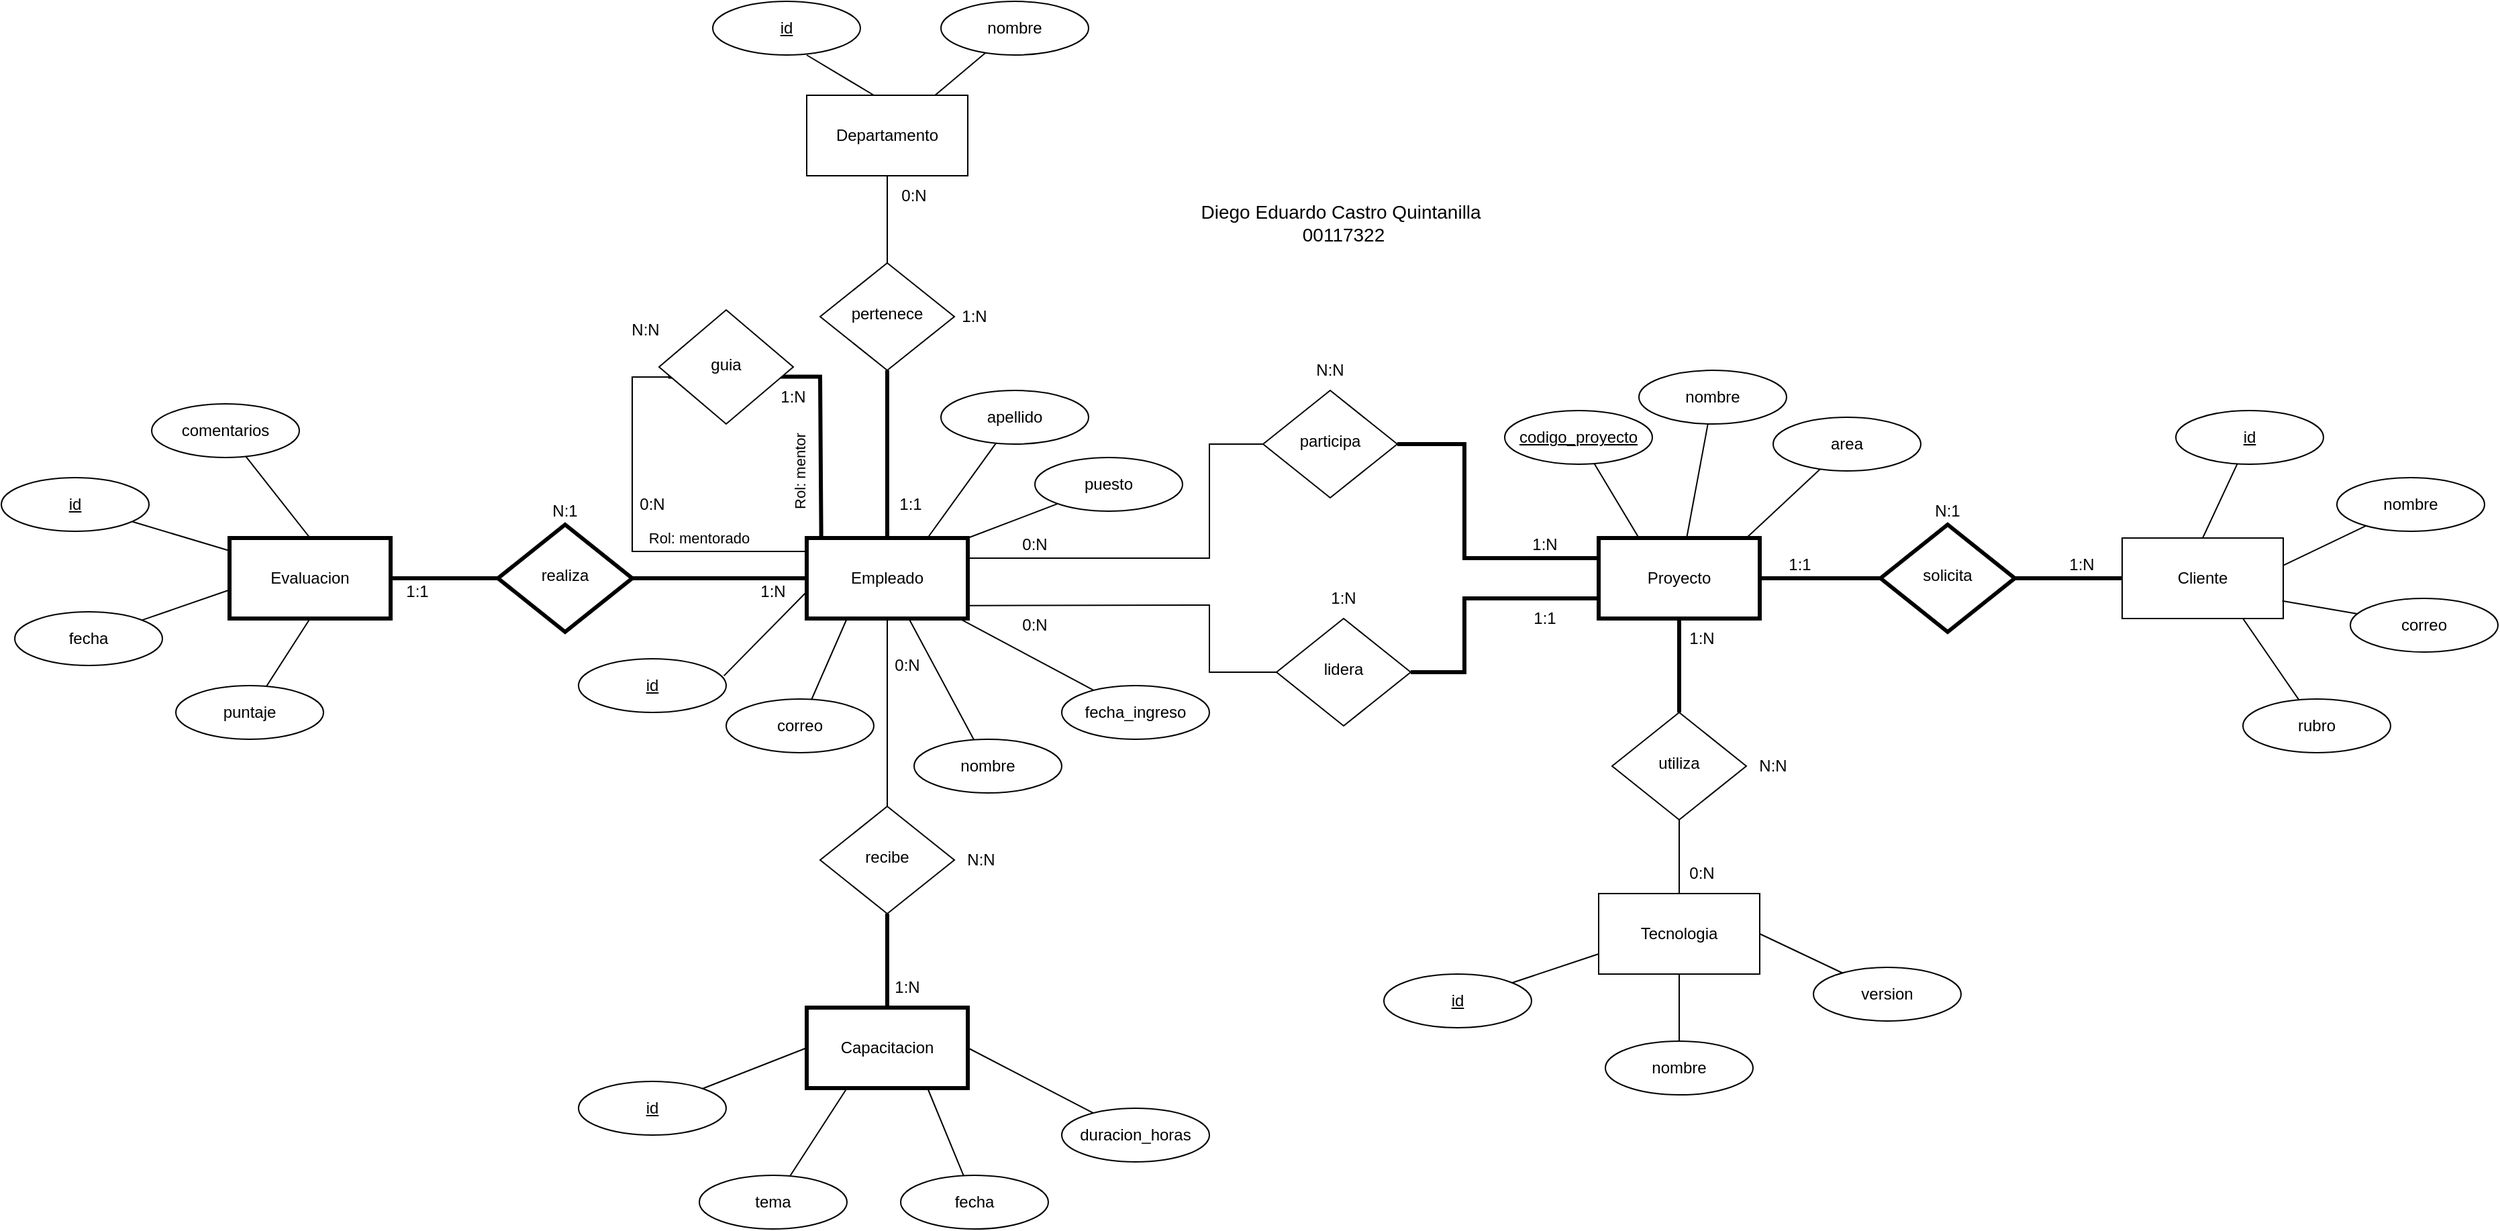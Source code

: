 <mxfile version="24.7.17">
  <diagram id="C5RBs43oDa-KdzZeNtuy" name="Page-1">
    <mxGraphModel dx="2074" dy="727" grid="1" gridSize="10" guides="1" tooltips="1" connect="1" arrows="1" fold="1" page="1" pageScale="1" pageWidth="827" pageHeight="1169" math="0" shadow="0">
      <root>
        <mxCell id="WIyWlLk6GJQsqaUBKTNV-0" />
        <mxCell id="WIyWlLk6GJQsqaUBKTNV-1" parent="WIyWlLk6GJQsqaUBKTNV-0" />
        <mxCell id="616xpa7f227RNor3UVf1-3" value="" style="endArrow=none;html=1;rounded=0;exitX=1;exitY=0.25;exitDx=0;exitDy=0;entryX=0;entryY=0.5;entryDx=0;entryDy=0;" parent="WIyWlLk6GJQsqaUBKTNV-1" source="616xpa7f227RNor3UVf1-5" target="616xpa7f227RNor3UVf1-21" edge="1">
          <mxGeometry width="50" height="50" relative="1" as="geometry">
            <mxPoint x="270" y="740" as="sourcePoint" />
            <mxPoint x="310" y="710" as="targetPoint" />
            <Array as="points">
              <mxPoint x="430" y="695" />
              <mxPoint x="430" y="610" />
            </Array>
          </mxGeometry>
        </mxCell>
        <mxCell id="616xpa7f227RNor3UVf1-5" value="Empleado" style="rounded=0;whiteSpace=wrap;html=1;strokeWidth=3;" parent="WIyWlLk6GJQsqaUBKTNV-1" vertex="1">
          <mxGeometry x="130" y="680" width="120" height="60" as="geometry" />
        </mxCell>
        <mxCell id="616xpa7f227RNor3UVf1-138" style="rounded=0;orthogonalLoop=1;jettySize=auto;html=1;endArrow=none;startFill=0;" parent="WIyWlLk6GJQsqaUBKTNV-1" source="616xpa7f227RNor3UVf1-8" target="616xpa7f227RNor3UVf1-73" edge="1">
          <mxGeometry relative="1" as="geometry" />
        </mxCell>
        <mxCell id="616xpa7f227RNor3UVf1-8" value="Departamento" style="rounded=0;whiteSpace=wrap;html=1;" parent="WIyWlLk6GJQsqaUBKTNV-1" vertex="1">
          <mxGeometry x="130" y="350" width="120" height="60" as="geometry" />
        </mxCell>
        <mxCell id="616xpa7f227RNor3UVf1-9" value="Proyecto" style="rounded=0;whiteSpace=wrap;html=1;strokeWidth=3;" parent="WIyWlLk6GJQsqaUBKTNV-1" vertex="1">
          <mxGeometry x="720" y="680" width="120" height="60" as="geometry" />
        </mxCell>
        <mxCell id="616xpa7f227RNor3UVf1-10" value="Cliente" style="rounded=0;whiteSpace=wrap;html=1;" parent="WIyWlLk6GJQsqaUBKTNV-1" vertex="1">
          <mxGeometry x="1110" y="680" width="120" height="60" as="geometry" />
        </mxCell>
        <mxCell id="616xpa7f227RNor3UVf1-11" value="Tecnologia" style="rounded=0;whiteSpace=wrap;html=1;" parent="WIyWlLk6GJQsqaUBKTNV-1" vertex="1">
          <mxGeometry x="720" y="945" width="120" height="60" as="geometry" />
        </mxCell>
        <mxCell id="616xpa7f227RNor3UVf1-12" value="Capacitacion" style="rounded=0;whiteSpace=wrap;html=1;strokeWidth=3;" parent="WIyWlLk6GJQsqaUBKTNV-1" vertex="1">
          <mxGeometry x="130" y="1030" width="120" height="60" as="geometry" />
        </mxCell>
        <mxCell id="616xpa7f227RNor3UVf1-13" value="Evaluacion" style="rounded=0;whiteSpace=wrap;html=1;strokeWidth=3;" parent="WIyWlLk6GJQsqaUBKTNV-1" vertex="1">
          <mxGeometry x="-300" y="680" width="120" height="60" as="geometry" />
        </mxCell>
        <mxCell id="616xpa7f227RNor3UVf1-15" value="pertenece" style="rhombus;whiteSpace=wrap;html=1;shadow=0;fontFamily=Helvetica;fontSize=12;align=center;strokeWidth=1;spacing=6;spacingTop=-4;" parent="WIyWlLk6GJQsqaUBKTNV-1" vertex="1">
          <mxGeometry x="140" y="475" width="100" height="80" as="geometry" />
        </mxCell>
        <mxCell id="616xpa7f227RNor3UVf1-16" value="" style="endArrow=none;html=1;rounded=0;entryX=0.5;entryY=1;entryDx=0;entryDy=0;exitX=0.5;exitY=0;exitDx=0;exitDy=0;" parent="WIyWlLk6GJQsqaUBKTNV-1" source="616xpa7f227RNor3UVf1-15" target="616xpa7f227RNor3UVf1-8" edge="1">
          <mxGeometry width="50" height="50" relative="1" as="geometry">
            <mxPoint x="220" y="440" as="sourcePoint" />
            <mxPoint x="270" y="390" as="targetPoint" />
          </mxGeometry>
        </mxCell>
        <mxCell id="616xpa7f227RNor3UVf1-17" value="" style="endArrow=none;html=1;rounded=0;entryX=0.5;entryY=1;entryDx=0;entryDy=0;exitX=0.5;exitY=0;exitDx=0;exitDy=0;strokeWidth=3;" parent="WIyWlLk6GJQsqaUBKTNV-1" source="616xpa7f227RNor3UVf1-5" target="616xpa7f227RNor3UVf1-15" edge="1">
          <mxGeometry width="50" height="50" relative="1" as="geometry">
            <mxPoint x="210.71" y="615" as="sourcePoint" />
            <mxPoint x="210" y="555" as="targetPoint" />
          </mxGeometry>
        </mxCell>
        <mxCell id="616xpa7f227RNor3UVf1-18" value="" style="endArrow=none;html=1;rounded=0;exitX=1;exitY=0.5;exitDx=0;exitDy=0;entryX=0;entryY=0.5;entryDx=0;entryDy=0;strokeWidth=3;" parent="WIyWlLk6GJQsqaUBKTNV-1" source="616xpa7f227RNor3UVf1-9" target="616xpa7f227RNor3UVf1-23" edge="1">
          <mxGeometry width="50" height="50" relative="1" as="geometry">
            <mxPoint x="730" y="660" as="sourcePoint" />
            <mxPoint x="780" y="610" as="targetPoint" />
          </mxGeometry>
        </mxCell>
        <mxCell id="616xpa7f227RNor3UVf1-20" value="" style="endArrow=none;html=1;rounded=0;entryX=0;entryY=0.5;entryDx=0;entryDy=0;exitX=1;exitY=0.5;exitDx=0;exitDy=0;strokeWidth=3;" parent="WIyWlLk6GJQsqaUBKTNV-1" source="616xpa7f227RNor3UVf1-33" target="616xpa7f227RNor3UVf1-5" edge="1">
          <mxGeometry width="50" height="50" relative="1" as="geometry">
            <mxPoint x="-10" y="670" as="sourcePoint" />
            <mxPoint x="20" y="630" as="targetPoint" />
          </mxGeometry>
        </mxCell>
        <mxCell id="616xpa7f227RNor3UVf1-21" value="participa" style="rhombus;whiteSpace=wrap;html=1;shadow=0;fontFamily=Helvetica;fontSize=12;align=center;strokeWidth=1;spacing=6;spacingTop=-4;" parent="WIyWlLk6GJQsqaUBKTNV-1" vertex="1">
          <mxGeometry x="470" y="570" width="100" height="80" as="geometry" />
        </mxCell>
        <mxCell id="616xpa7f227RNor3UVf1-22" value="" style="endArrow=none;html=1;rounded=0;exitX=1;exitY=0.5;exitDx=0;exitDy=0;entryX=0;entryY=0.25;entryDx=0;entryDy=0;strokeWidth=3;" parent="WIyWlLk6GJQsqaUBKTNV-1" source="616xpa7f227RNor3UVf1-21" target="616xpa7f227RNor3UVf1-9" edge="1">
          <mxGeometry width="50" height="50" relative="1" as="geometry">
            <mxPoint x="470" y="620" as="sourcePoint" />
            <mxPoint x="520" y="570" as="targetPoint" />
            <Array as="points">
              <mxPoint x="620" y="610" />
              <mxPoint x="620" y="695" />
            </Array>
          </mxGeometry>
        </mxCell>
        <mxCell id="616xpa7f227RNor3UVf1-23" value="solicita" style="rhombus;whiteSpace=wrap;html=1;shadow=0;fontFamily=Helvetica;fontSize=12;align=center;strokeWidth=3;spacing=6;spacingTop=-4;" parent="WIyWlLk6GJQsqaUBKTNV-1" vertex="1">
          <mxGeometry x="930" y="670" width="100" height="80" as="geometry" />
        </mxCell>
        <mxCell id="616xpa7f227RNor3UVf1-26" value="" style="endArrow=none;html=1;rounded=0;exitX=1;exitY=0.5;exitDx=0;exitDy=0;entryX=0;entryY=0.5;entryDx=0;entryDy=0;strokeWidth=3;" parent="WIyWlLk6GJQsqaUBKTNV-1" source="616xpa7f227RNor3UVf1-23" target="616xpa7f227RNor3UVf1-10" edge="1">
          <mxGeometry width="50" height="50" relative="1" as="geometry">
            <mxPoint x="710" y="530" as="sourcePoint" />
            <mxPoint x="760" y="480" as="targetPoint" />
          </mxGeometry>
        </mxCell>
        <mxCell id="616xpa7f227RNor3UVf1-27" value="" style="endArrow=none;html=1;rounded=0;entryX=0.5;entryY=1;entryDx=0;entryDy=0;exitX=0.5;exitY=0;exitDx=0;exitDy=0;strokeWidth=3;" parent="WIyWlLk6GJQsqaUBKTNV-1" source="616xpa7f227RNor3UVf1-28" target="616xpa7f227RNor3UVf1-9" edge="1">
          <mxGeometry width="50" height="50" relative="1" as="geometry">
            <mxPoint x="480" y="840" as="sourcePoint" />
            <mxPoint x="530" y="790" as="targetPoint" />
          </mxGeometry>
        </mxCell>
        <mxCell id="616xpa7f227RNor3UVf1-28" value="utiliza" style="rhombus;whiteSpace=wrap;html=1;shadow=0;fontFamily=Helvetica;fontSize=12;align=center;strokeWidth=1;spacing=6;spacingTop=-4;" parent="WIyWlLk6GJQsqaUBKTNV-1" vertex="1">
          <mxGeometry x="730" y="810" width="100" height="80" as="geometry" />
        </mxCell>
        <mxCell id="616xpa7f227RNor3UVf1-29" value="" style="endArrow=none;html=1;rounded=0;entryX=0.5;entryY=1;entryDx=0;entryDy=0;exitX=0.5;exitY=0;exitDx=0;exitDy=0;" parent="WIyWlLk6GJQsqaUBKTNV-1" source="616xpa7f227RNor3UVf1-11" target="616xpa7f227RNor3UVf1-28" edge="1">
          <mxGeometry width="50" height="50" relative="1" as="geometry">
            <mxPoint x="450" y="735" as="sourcePoint" />
            <mxPoint x="500" y="685" as="targetPoint" />
          </mxGeometry>
        </mxCell>
        <mxCell id="616xpa7f227RNor3UVf1-30" value="recibe" style="rhombus;whiteSpace=wrap;html=1;shadow=0;fontFamily=Helvetica;fontSize=12;align=center;strokeWidth=1;spacing=6;spacingTop=-4;" parent="WIyWlLk6GJQsqaUBKTNV-1" vertex="1">
          <mxGeometry x="140" y="880" width="100" height="80" as="geometry" />
        </mxCell>
        <mxCell id="616xpa7f227RNor3UVf1-31" value="" style="endArrow=none;html=1;rounded=0;entryX=0.5;entryY=1;entryDx=0;entryDy=0;exitX=0.5;exitY=0;exitDx=0;exitDy=0;" parent="WIyWlLk6GJQsqaUBKTNV-1" source="616xpa7f227RNor3UVf1-30" target="616xpa7f227RNor3UVf1-5" edge="1">
          <mxGeometry width="50" height="50" relative="1" as="geometry">
            <mxPoint x="80" y="835" as="sourcePoint" />
            <mxPoint x="130" y="785" as="targetPoint" />
          </mxGeometry>
        </mxCell>
        <mxCell id="616xpa7f227RNor3UVf1-32" value="" style="endArrow=none;html=1;rounded=0;entryX=0.5;entryY=1;entryDx=0;entryDy=0;exitX=0.5;exitY=0;exitDx=0;exitDy=0;strokeWidth=3;" parent="WIyWlLk6GJQsqaUBKTNV-1" source="616xpa7f227RNor3UVf1-12" target="616xpa7f227RNor3UVf1-30" edge="1">
          <mxGeometry width="50" height="50" relative="1" as="geometry">
            <mxPoint x="45" y="1015" as="sourcePoint" />
            <mxPoint x="190" y="1070" as="targetPoint" />
          </mxGeometry>
        </mxCell>
        <mxCell id="616xpa7f227RNor3UVf1-33" value="realiza" style="rhombus;whiteSpace=wrap;html=1;shadow=0;fontFamily=Helvetica;fontSize=12;align=center;strokeWidth=3;spacing=6;spacingTop=-4;" parent="WIyWlLk6GJQsqaUBKTNV-1" vertex="1">
          <mxGeometry x="-100" y="670" width="100" height="80" as="geometry" />
        </mxCell>
        <mxCell id="616xpa7f227RNor3UVf1-34" value="" style="endArrow=none;html=1;rounded=0;exitX=1;exitY=0.5;exitDx=0;exitDy=0;strokeWidth=3;entryX=0;entryY=0.5;entryDx=0;entryDy=0;" parent="WIyWlLk6GJQsqaUBKTNV-1" source="616xpa7f227RNor3UVf1-13" target="616xpa7f227RNor3UVf1-33" edge="1">
          <mxGeometry width="50" height="50" relative="1" as="geometry">
            <mxPoint x="-130" y="680" as="sourcePoint" />
            <mxPoint x="-100" y="710" as="targetPoint" />
          </mxGeometry>
        </mxCell>
        <mxCell id="616xpa7f227RNor3UVf1-41" style="edgeStyle=orthogonalEdgeStyle;rounded=0;orthogonalLoop=1;jettySize=auto;html=1;exitX=0.107;exitY=0.57;exitDx=0;exitDy=0;entryX=-0.003;entryY=0.581;entryDx=0;entryDy=0;endArrow=none;startFill=0;entryPerimeter=0;exitPerimeter=0;" parent="WIyWlLk6GJQsqaUBKTNV-1" source="616xpa7f227RNor3UVf1-143" target="616xpa7f227RNor3UVf1-5" edge="1">
          <mxGeometry relative="1" as="geometry">
            <Array as="points">
              <mxPoint x="31" y="560" />
              <mxPoint y="560" />
              <mxPoint y="690" />
              <mxPoint x="130" y="690" />
            </Array>
          </mxGeometry>
        </mxCell>
        <mxCell id="616xpa7f227RNor3UVf1-42" value="lidera" style="rhombus;whiteSpace=wrap;html=1;shadow=0;fontFamily=Helvetica;fontSize=12;align=center;strokeWidth=1;spacing=6;spacingTop=-4;" parent="WIyWlLk6GJQsqaUBKTNV-1" vertex="1">
          <mxGeometry x="480" y="740" width="100" height="80" as="geometry" />
        </mxCell>
        <mxCell id="616xpa7f227RNor3UVf1-43" value="" style="endArrow=none;html=1;rounded=0;exitX=1.003;exitY=0.84;exitDx=0;exitDy=0;entryX=0;entryY=0.5;entryDx=0;entryDy=0;exitPerimeter=0;" parent="WIyWlLk6GJQsqaUBKTNV-1" source="616xpa7f227RNor3UVf1-5" target="616xpa7f227RNor3UVf1-42" edge="1">
          <mxGeometry width="50" height="50" relative="1" as="geometry">
            <mxPoint x="260" y="720" as="sourcePoint" />
            <mxPoint x="350" y="620" as="targetPoint" />
            <Array as="points">
              <mxPoint x="430" y="730" />
              <mxPoint x="430" y="780" />
            </Array>
          </mxGeometry>
        </mxCell>
        <mxCell id="616xpa7f227RNor3UVf1-44" value="" style="endArrow=none;html=1;rounded=0;exitX=1;exitY=0.5;exitDx=0;exitDy=0;entryX=0;entryY=0.75;entryDx=0;entryDy=0;strokeWidth=3;" parent="WIyWlLk6GJQsqaUBKTNV-1" source="616xpa7f227RNor3UVf1-42" target="616xpa7f227RNor3UVf1-9" edge="1">
          <mxGeometry width="50" height="50" relative="1" as="geometry">
            <mxPoint x="414" y="650" as="sourcePoint" />
            <mxPoint x="484" y="750" as="targetPoint" />
            <Array as="points">
              <mxPoint x="620" y="780" />
              <mxPoint x="620" y="725" />
            </Array>
          </mxGeometry>
        </mxCell>
        <mxCell id="616xpa7f227RNor3UVf1-45" value="0:N" style="text;html=1;align=center;verticalAlign=middle;whiteSpace=wrap;rounded=0;" parent="WIyWlLk6GJQsqaUBKTNV-1" vertex="1">
          <mxGeometry x="180" y="410" width="60" height="30" as="geometry" />
        </mxCell>
        <mxCell id="616xpa7f227RNor3UVf1-46" value="1:1" style="text;html=1;align=center;verticalAlign=middle;whiteSpace=wrap;rounded=0;" parent="WIyWlLk6GJQsqaUBKTNV-1" vertex="1">
          <mxGeometry x="180" y="640" width="55" height="30" as="geometry" />
        </mxCell>
        <mxCell id="616xpa7f227RNor3UVf1-47" value="1:N" style="text;html=1;align=center;verticalAlign=middle;whiteSpace=wrap;rounded=0;" parent="WIyWlLk6GJQsqaUBKTNV-1" vertex="1">
          <mxGeometry x="225" y="500" width="60" height="30" as="geometry" />
        </mxCell>
        <mxCell id="616xpa7f227RNor3UVf1-48" value="0:N" style="text;html=1;align=center;verticalAlign=middle;whiteSpace=wrap;rounded=0;" parent="WIyWlLk6GJQsqaUBKTNV-1" vertex="1">
          <mxGeometry x="270" y="670" width="60" height="30" as="geometry" />
        </mxCell>
        <mxCell id="616xpa7f227RNor3UVf1-49" value="0:N" style="text;html=1;align=center;verticalAlign=middle;whiteSpace=wrap;rounded=0;" parent="WIyWlLk6GJQsqaUBKTNV-1" vertex="1">
          <mxGeometry x="270" y="730" width="60" height="30" as="geometry" />
        </mxCell>
        <mxCell id="616xpa7f227RNor3UVf1-50" value="0:N" style="text;html=1;align=center;verticalAlign=middle;whiteSpace=wrap;rounded=0;" parent="WIyWlLk6GJQsqaUBKTNV-1" vertex="1">
          <mxGeometry x="180" y="760" width="50" height="30" as="geometry" />
        </mxCell>
        <mxCell id="616xpa7f227RNor3UVf1-51" value="1:N" style="text;html=1;align=center;verticalAlign=middle;whiteSpace=wrap;rounded=0;" parent="WIyWlLk6GJQsqaUBKTNV-1" vertex="1">
          <mxGeometry x="180" y="1000" width="50" height="30" as="geometry" />
        </mxCell>
        <mxCell id="616xpa7f227RNor3UVf1-52" value="1:N" style="text;html=1;align=center;verticalAlign=middle;whiteSpace=wrap;rounded=0;" parent="WIyWlLk6GJQsqaUBKTNV-1" vertex="1">
          <mxGeometry x="75" y="705" width="60" height="30" as="geometry" />
        </mxCell>
        <mxCell id="616xpa7f227RNor3UVf1-53" value="1:1" style="text;html=1;align=center;verticalAlign=middle;whiteSpace=wrap;rounded=0;" parent="WIyWlLk6GJQsqaUBKTNV-1" vertex="1">
          <mxGeometry x="-190" y="705" width="60" height="30" as="geometry" />
        </mxCell>
        <mxCell id="616xpa7f227RNor3UVf1-54" value="1:N" style="text;html=1;align=center;verticalAlign=middle;whiteSpace=wrap;rounded=0;" parent="WIyWlLk6GJQsqaUBKTNV-1" vertex="1">
          <mxGeometry x="650" y="670" width="60" height="30" as="geometry" />
        </mxCell>
        <mxCell id="616xpa7f227RNor3UVf1-55" value="1:1" style="text;html=1;align=center;verticalAlign=middle;whiteSpace=wrap;rounded=0;" parent="WIyWlLk6GJQsqaUBKTNV-1" vertex="1">
          <mxGeometry x="650" y="725" width="60" height="30" as="geometry" />
        </mxCell>
        <mxCell id="616xpa7f227RNor3UVf1-56" value="1:N" style="text;html=1;align=center;verticalAlign=middle;whiteSpace=wrap;rounded=0;" parent="WIyWlLk6GJQsqaUBKTNV-1" vertex="1">
          <mxGeometry x="767" y="740" width="60" height="30" as="geometry" />
        </mxCell>
        <mxCell id="616xpa7f227RNor3UVf1-57" value="0:N" style="text;html=1;align=center;verticalAlign=middle;whiteSpace=wrap;rounded=0;" parent="WIyWlLk6GJQsqaUBKTNV-1" vertex="1">
          <mxGeometry x="767" y="915" width="60" height="30" as="geometry" />
        </mxCell>
        <mxCell id="616xpa7f227RNor3UVf1-58" value="1:1" style="text;html=1;align=center;verticalAlign=middle;whiteSpace=wrap;rounded=0;" parent="WIyWlLk6GJQsqaUBKTNV-1" vertex="1">
          <mxGeometry x="840" y="685" width="60" height="30" as="geometry" />
        </mxCell>
        <mxCell id="616xpa7f227RNor3UVf1-59" value="1:N" style="text;html=1;align=center;verticalAlign=middle;whiteSpace=wrap;rounded=0;" parent="WIyWlLk6GJQsqaUBKTNV-1" vertex="1">
          <mxGeometry x="1050" y="685" width="60" height="30" as="geometry" />
        </mxCell>
        <mxCell id="616xpa7f227RNor3UVf1-60" value="N:1" style="text;html=1;align=center;verticalAlign=middle;whiteSpace=wrap;rounded=0;" parent="WIyWlLk6GJQsqaUBKTNV-1" vertex="1">
          <mxGeometry x="950" y="645" width="60" height="30" as="geometry" />
        </mxCell>
        <mxCell id="616xpa7f227RNor3UVf1-61" value="N:N" style="text;html=1;align=center;verticalAlign=middle;whiteSpace=wrap;rounded=0;" parent="WIyWlLk6GJQsqaUBKTNV-1" vertex="1">
          <mxGeometry x="820" y="835" width="60" height="30" as="geometry" />
        </mxCell>
        <mxCell id="616xpa7f227RNor3UVf1-62" value="1:N" style="text;html=1;align=center;verticalAlign=middle;whiteSpace=wrap;rounded=0;" parent="WIyWlLk6GJQsqaUBKTNV-1" vertex="1">
          <mxGeometry x="500" y="710" width="60" height="30" as="geometry" />
        </mxCell>
        <mxCell id="616xpa7f227RNor3UVf1-63" value="N:N" style="text;html=1;align=center;verticalAlign=middle;whiteSpace=wrap;rounded=0;" parent="WIyWlLk6GJQsqaUBKTNV-1" vertex="1">
          <mxGeometry x="490" y="540" width="60" height="30" as="geometry" />
        </mxCell>
        <mxCell id="616xpa7f227RNor3UVf1-64" value="N:N" style="text;html=1;align=center;verticalAlign=middle;whiteSpace=wrap;rounded=0;" parent="WIyWlLk6GJQsqaUBKTNV-1" vertex="1">
          <mxGeometry x="230" y="905" width="60" height="30" as="geometry" />
        </mxCell>
        <mxCell id="616xpa7f227RNor3UVf1-65" value="N:1" style="text;html=1;align=center;verticalAlign=middle;whiteSpace=wrap;rounded=0;" parent="WIyWlLk6GJQsqaUBKTNV-1" vertex="1">
          <mxGeometry x="-80" y="645" width="60" height="30" as="geometry" />
        </mxCell>
        <mxCell id="616xpa7f227RNor3UVf1-118" style="rounded=0;orthogonalLoop=1;jettySize=auto;html=1;entryX=-0.008;entryY=0.65;entryDx=0;entryDy=0;endArrow=none;startFill=0;entryPerimeter=0;" parent="WIyWlLk6GJQsqaUBKTNV-1" source="616xpa7f227RNor3UVf1-67" target="616xpa7f227RNor3UVf1-13" edge="1">
          <mxGeometry relative="1" as="geometry" />
        </mxCell>
        <mxCell id="616xpa7f227RNor3UVf1-67" value="fecha" style="ellipse;whiteSpace=wrap;html=1;" parent="WIyWlLk6GJQsqaUBKTNV-1" vertex="1">
          <mxGeometry x="-460" y="735" width="110" height="40" as="geometry" />
        </mxCell>
        <mxCell id="616xpa7f227RNor3UVf1-117" style="rounded=0;orthogonalLoop=1;jettySize=auto;html=1;entryX=0.5;entryY=1;entryDx=0;entryDy=0;endArrow=none;startFill=0;" parent="WIyWlLk6GJQsqaUBKTNV-1" source="616xpa7f227RNor3UVf1-68" target="616xpa7f227RNor3UVf1-13" edge="1">
          <mxGeometry relative="1" as="geometry" />
        </mxCell>
        <mxCell id="616xpa7f227RNor3UVf1-68" value="puntaje" style="ellipse;whiteSpace=wrap;html=1;" parent="WIyWlLk6GJQsqaUBKTNV-1" vertex="1">
          <mxGeometry x="-340" y="790" width="110" height="40" as="geometry" />
        </mxCell>
        <mxCell id="616xpa7f227RNor3UVf1-120" style="rounded=0;orthogonalLoop=1;jettySize=auto;html=1;entryX=0.004;entryY=0.161;entryDx=0;entryDy=0;endArrow=none;startFill=0;entryPerimeter=0;" parent="WIyWlLk6GJQsqaUBKTNV-1" source="616xpa7f227RNor3UVf1-69" target="616xpa7f227RNor3UVf1-13" edge="1">
          <mxGeometry relative="1" as="geometry" />
        </mxCell>
        <mxCell id="616xpa7f227RNor3UVf1-69" value="&lt;u&gt;id&lt;/u&gt;" style="ellipse;whiteSpace=wrap;html=1;" parent="WIyWlLk6GJQsqaUBKTNV-1" vertex="1">
          <mxGeometry x="-470" y="635" width="110" height="40" as="geometry" />
        </mxCell>
        <mxCell id="616xpa7f227RNor3UVf1-121" style="rounded=0;orthogonalLoop=1;jettySize=auto;html=1;entryX=0.5;entryY=0;entryDx=0;entryDy=0;endArrow=none;startFill=0;" parent="WIyWlLk6GJQsqaUBKTNV-1" source="616xpa7f227RNor3UVf1-70" target="616xpa7f227RNor3UVf1-13" edge="1">
          <mxGeometry relative="1" as="geometry" />
        </mxCell>
        <mxCell id="616xpa7f227RNor3UVf1-70" value="comentarios" style="ellipse;whiteSpace=wrap;html=1;" parent="WIyWlLk6GJQsqaUBKTNV-1" vertex="1">
          <mxGeometry x="-358" y="580" width="110" height="40" as="geometry" />
        </mxCell>
        <mxCell id="616xpa7f227RNor3UVf1-73" value="nombre" style="ellipse;whiteSpace=wrap;html=1;" parent="WIyWlLk6GJQsqaUBKTNV-1" vertex="1">
          <mxGeometry x="230" y="280" width="110" height="40" as="geometry" />
        </mxCell>
        <mxCell id="616xpa7f227RNor3UVf1-133" style="rounded=0;orthogonalLoop=1;jettySize=auto;html=1;entryX=1.002;entryY=0.339;entryDx=0;entryDy=0;endArrow=none;startFill=0;entryPerimeter=0;" parent="WIyWlLk6GJQsqaUBKTNV-1" source="616xpa7f227RNor3UVf1-74" target="616xpa7f227RNor3UVf1-10" edge="1">
          <mxGeometry relative="1" as="geometry" />
        </mxCell>
        <mxCell id="616xpa7f227RNor3UVf1-74" value="nombre" style="ellipse;whiteSpace=wrap;html=1;" parent="WIyWlLk6GJQsqaUBKTNV-1" vertex="1">
          <mxGeometry x="1270" y="635" width="110" height="40" as="geometry" />
        </mxCell>
        <mxCell id="616xpa7f227RNor3UVf1-75" value="&lt;u&gt;id&lt;/u&gt;" style="ellipse;whiteSpace=wrap;html=1;" parent="WIyWlLk6GJQsqaUBKTNV-1" vertex="1">
          <mxGeometry x="60" y="280" width="110" height="40" as="geometry" />
        </mxCell>
        <mxCell id="616xpa7f227RNor3UVf1-134" style="rounded=0;orthogonalLoop=1;jettySize=auto;html=1;entryX=0.994;entryY=0.781;entryDx=0;entryDy=0;endArrow=none;startFill=0;entryPerimeter=0;" parent="WIyWlLk6GJQsqaUBKTNV-1" source="616xpa7f227RNor3UVf1-76" target="616xpa7f227RNor3UVf1-10" edge="1">
          <mxGeometry relative="1" as="geometry" />
        </mxCell>
        <mxCell id="616xpa7f227RNor3UVf1-76" value="correo" style="ellipse;whiteSpace=wrap;html=1;" parent="WIyWlLk6GJQsqaUBKTNV-1" vertex="1">
          <mxGeometry x="1280" y="725" width="110" height="40" as="geometry" />
        </mxCell>
        <mxCell id="616xpa7f227RNor3UVf1-132" style="rounded=0;orthogonalLoop=1;jettySize=auto;html=1;entryX=0.5;entryY=0;entryDx=0;entryDy=0;endArrow=none;startFill=0;" parent="WIyWlLk6GJQsqaUBKTNV-1" source="616xpa7f227RNor3UVf1-77" target="616xpa7f227RNor3UVf1-10" edge="1">
          <mxGeometry relative="1" as="geometry" />
        </mxCell>
        <mxCell id="616xpa7f227RNor3UVf1-77" value="&lt;u&gt;id&lt;/u&gt;" style="ellipse;whiteSpace=wrap;html=1;" parent="WIyWlLk6GJQsqaUBKTNV-1" vertex="1">
          <mxGeometry x="1150" y="585" width="110" height="40" as="geometry" />
        </mxCell>
        <mxCell id="616xpa7f227RNor3UVf1-135" style="rounded=0;orthogonalLoop=1;jettySize=auto;html=1;entryX=0.75;entryY=1;entryDx=0;entryDy=0;endArrow=none;startFill=0;" parent="WIyWlLk6GJQsqaUBKTNV-1" source="616xpa7f227RNor3UVf1-78" target="616xpa7f227RNor3UVf1-10" edge="1">
          <mxGeometry relative="1" as="geometry" />
        </mxCell>
        <mxCell id="616xpa7f227RNor3UVf1-78" value="rubro" style="ellipse;whiteSpace=wrap;html=1;" parent="WIyWlLk6GJQsqaUBKTNV-1" vertex="1">
          <mxGeometry x="1200" y="800" width="110" height="40" as="geometry" />
        </mxCell>
        <mxCell id="616xpa7f227RNor3UVf1-124" style="rounded=0;orthogonalLoop=1;jettySize=auto;html=1;entryX=0;entryY=0.75;entryDx=0;entryDy=0;endArrow=none;startFill=0;" parent="WIyWlLk6GJQsqaUBKTNV-1" source="616xpa7f227RNor3UVf1-79" target="616xpa7f227RNor3UVf1-11" edge="1">
          <mxGeometry relative="1" as="geometry" />
        </mxCell>
        <mxCell id="616xpa7f227RNor3UVf1-79" value="&lt;u&gt;id&lt;/u&gt;" style="ellipse;whiteSpace=wrap;html=1;" parent="WIyWlLk6GJQsqaUBKTNV-1" vertex="1">
          <mxGeometry x="560" y="1005" width="110" height="40" as="geometry" />
        </mxCell>
        <mxCell id="616xpa7f227RNor3UVf1-125" style="rounded=0;orthogonalLoop=1;jettySize=auto;html=1;entryX=0.5;entryY=1;entryDx=0;entryDy=0;endArrow=none;startFill=0;" parent="WIyWlLk6GJQsqaUBKTNV-1" source="616xpa7f227RNor3UVf1-80" target="616xpa7f227RNor3UVf1-11" edge="1">
          <mxGeometry relative="1" as="geometry" />
        </mxCell>
        <mxCell id="616xpa7f227RNor3UVf1-80" value="nombre" style="ellipse;whiteSpace=wrap;html=1;" parent="WIyWlLk6GJQsqaUBKTNV-1" vertex="1">
          <mxGeometry x="725" y="1055" width="110" height="40" as="geometry" />
        </mxCell>
        <mxCell id="616xpa7f227RNor3UVf1-126" style="rounded=0;orthogonalLoop=1;jettySize=auto;html=1;entryX=1;entryY=0.5;entryDx=0;entryDy=0;endArrow=none;startFill=0;" parent="WIyWlLk6GJQsqaUBKTNV-1" source="616xpa7f227RNor3UVf1-81" target="616xpa7f227RNor3UVf1-11" edge="1">
          <mxGeometry relative="1" as="geometry" />
        </mxCell>
        <mxCell id="616xpa7f227RNor3UVf1-81" value="version" style="ellipse;whiteSpace=wrap;html=1;" parent="WIyWlLk6GJQsqaUBKTNV-1" vertex="1">
          <mxGeometry x="880" y="1000" width="110" height="40" as="geometry" />
        </mxCell>
        <mxCell id="616xpa7f227RNor3UVf1-113" style="rounded=0;orthogonalLoop=1;jettySize=auto;html=1;entryX=0;entryY=0.5;entryDx=0;entryDy=0;endArrow=none;startFill=0;" parent="WIyWlLk6GJQsqaUBKTNV-1" source="616xpa7f227RNor3UVf1-82" target="616xpa7f227RNor3UVf1-12" edge="1">
          <mxGeometry relative="1" as="geometry" />
        </mxCell>
        <mxCell id="616xpa7f227RNor3UVf1-82" value="&lt;u&gt;id&lt;/u&gt;" style="ellipse;whiteSpace=wrap;html=1;" parent="WIyWlLk6GJQsqaUBKTNV-1" vertex="1">
          <mxGeometry x="-40" y="1085" width="110" height="40" as="geometry" />
        </mxCell>
        <mxCell id="616xpa7f227RNor3UVf1-114" style="rounded=0;orthogonalLoop=1;jettySize=auto;html=1;entryX=0.25;entryY=1;entryDx=0;entryDy=0;endArrow=none;startFill=0;" parent="WIyWlLk6GJQsqaUBKTNV-1" source="616xpa7f227RNor3UVf1-83" target="616xpa7f227RNor3UVf1-12" edge="1">
          <mxGeometry relative="1" as="geometry" />
        </mxCell>
        <mxCell id="616xpa7f227RNor3UVf1-83" value="tema" style="ellipse;whiteSpace=wrap;html=1;" parent="WIyWlLk6GJQsqaUBKTNV-1" vertex="1">
          <mxGeometry x="50" y="1155" width="110" height="40" as="geometry" />
        </mxCell>
        <mxCell id="616xpa7f227RNor3UVf1-115" style="rounded=0;orthogonalLoop=1;jettySize=auto;html=1;entryX=0.75;entryY=1;entryDx=0;entryDy=0;endArrow=none;startFill=0;" parent="WIyWlLk6GJQsqaUBKTNV-1" source="616xpa7f227RNor3UVf1-84" target="616xpa7f227RNor3UVf1-12" edge="1">
          <mxGeometry relative="1" as="geometry" />
        </mxCell>
        <mxCell id="616xpa7f227RNor3UVf1-84" value="fecha" style="ellipse;whiteSpace=wrap;html=1;" parent="WIyWlLk6GJQsqaUBKTNV-1" vertex="1">
          <mxGeometry x="200" y="1155" width="110" height="40" as="geometry" />
        </mxCell>
        <mxCell id="616xpa7f227RNor3UVf1-116" style="rounded=0;orthogonalLoop=1;jettySize=auto;html=1;entryX=1;entryY=0.5;entryDx=0;entryDy=0;endArrow=none;startFill=0;" parent="WIyWlLk6GJQsqaUBKTNV-1" source="616xpa7f227RNor3UVf1-85" target="616xpa7f227RNor3UVf1-12" edge="1">
          <mxGeometry relative="1" as="geometry" />
        </mxCell>
        <mxCell id="616xpa7f227RNor3UVf1-85" value="duracion_horas" style="ellipse;whiteSpace=wrap;html=1;" parent="WIyWlLk6GJQsqaUBKTNV-1" vertex="1">
          <mxGeometry x="320" y="1105" width="110" height="40" as="geometry" />
        </mxCell>
        <mxCell id="616xpa7f227RNor3UVf1-128" style="rounded=0;orthogonalLoop=1;jettySize=auto;html=1;endArrow=none;startFill=0;" parent="WIyWlLk6GJQsqaUBKTNV-1" source="616xpa7f227RNor3UVf1-87" target="616xpa7f227RNor3UVf1-9" edge="1">
          <mxGeometry relative="1" as="geometry" />
        </mxCell>
        <mxCell id="616xpa7f227RNor3UVf1-87" value="nombre" style="ellipse;whiteSpace=wrap;html=1;" parent="WIyWlLk6GJQsqaUBKTNV-1" vertex="1">
          <mxGeometry x="750" y="555" width="110" height="40" as="geometry" />
        </mxCell>
        <mxCell id="616xpa7f227RNor3UVf1-129" style="rounded=0;orthogonalLoop=1;jettySize=auto;html=1;entryX=0.25;entryY=0;entryDx=0;entryDy=0;endArrow=none;startFill=0;" parent="WIyWlLk6GJQsqaUBKTNV-1" source="616xpa7f227RNor3UVf1-88" target="616xpa7f227RNor3UVf1-9" edge="1">
          <mxGeometry relative="1" as="geometry" />
        </mxCell>
        <mxCell id="616xpa7f227RNor3UVf1-88" value="&lt;u&gt;codigo_proyecto&lt;/u&gt;" style="ellipse;whiteSpace=wrap;html=1;" parent="WIyWlLk6GJQsqaUBKTNV-1" vertex="1">
          <mxGeometry x="650" y="585" width="110" height="40" as="geometry" />
        </mxCell>
        <mxCell id="616xpa7f227RNor3UVf1-131" style="rounded=0;orthogonalLoop=1;jettySize=auto;html=1;entryX=0.908;entryY=0.017;entryDx=0;entryDy=0;endArrow=none;startFill=0;entryPerimeter=0;" parent="WIyWlLk6GJQsqaUBKTNV-1" source="616xpa7f227RNor3UVf1-89" target="616xpa7f227RNor3UVf1-9" edge="1">
          <mxGeometry relative="1" as="geometry" />
        </mxCell>
        <mxCell id="616xpa7f227RNor3UVf1-89" value="area" style="ellipse;whiteSpace=wrap;html=1;" parent="WIyWlLk6GJQsqaUBKTNV-1" vertex="1">
          <mxGeometry x="850" y="590" width="110" height="40" as="geometry" />
        </mxCell>
        <mxCell id="616xpa7f227RNor3UVf1-110" style="rounded=0;orthogonalLoop=1;jettySize=auto;html=1;endArrow=none;startFill=0;exitX=0.985;exitY=0.317;exitDx=0;exitDy=0;exitPerimeter=0;" parent="WIyWlLk6GJQsqaUBKTNV-1" source="616xpa7f227RNor3UVf1-94" edge="1">
          <mxGeometry relative="1" as="geometry">
            <mxPoint x="130" y="720" as="targetPoint" />
          </mxGeometry>
        </mxCell>
        <mxCell id="616xpa7f227RNor3UVf1-94" value="&lt;u&gt;id&lt;/u&gt;" style="ellipse;whiteSpace=wrap;html=1;" parent="WIyWlLk6GJQsqaUBKTNV-1" vertex="1">
          <mxGeometry x="-40" y="770" width="110" height="40" as="geometry" />
        </mxCell>
        <mxCell id="616xpa7f227RNor3UVf1-106" style="rounded=0;orthogonalLoop=1;jettySize=auto;html=1;endArrow=none;startFill=0;" parent="WIyWlLk6GJQsqaUBKTNV-1" source="616xpa7f227RNor3UVf1-95" target="616xpa7f227RNor3UVf1-5" edge="1">
          <mxGeometry relative="1" as="geometry" />
        </mxCell>
        <mxCell id="616xpa7f227RNor3UVf1-95" value="nombre" style="ellipse;whiteSpace=wrap;html=1;" parent="WIyWlLk6GJQsqaUBKTNV-1" vertex="1">
          <mxGeometry x="210" y="830" width="110" height="40" as="geometry" />
        </mxCell>
        <mxCell id="616xpa7f227RNor3UVf1-105" style="rounded=0;orthogonalLoop=1;jettySize=auto;html=1;entryX=1;entryY=0;entryDx=0;entryDy=0;endArrow=none;startFill=0;" parent="WIyWlLk6GJQsqaUBKTNV-1" source="616xpa7f227RNor3UVf1-96" target="616xpa7f227RNor3UVf1-5" edge="1">
          <mxGeometry relative="1" as="geometry" />
        </mxCell>
        <mxCell id="616xpa7f227RNor3UVf1-96" value="puesto" style="ellipse;whiteSpace=wrap;html=1;" parent="WIyWlLk6GJQsqaUBKTNV-1" vertex="1">
          <mxGeometry x="300" y="620" width="110" height="40" as="geometry" />
        </mxCell>
        <mxCell id="616xpa7f227RNor3UVf1-97" value="fecha_ingreso" style="ellipse;whiteSpace=wrap;html=1;" parent="WIyWlLk6GJQsqaUBKTNV-1" vertex="1">
          <mxGeometry x="320" y="790" width="110" height="40" as="geometry" />
        </mxCell>
        <mxCell id="616xpa7f227RNor3UVf1-104" style="rounded=0;orthogonalLoop=1;jettySize=auto;html=1;entryX=0.75;entryY=0;entryDx=0;entryDy=0;endArrow=none;startFill=0;" parent="WIyWlLk6GJQsqaUBKTNV-1" source="616xpa7f227RNor3UVf1-98" target="616xpa7f227RNor3UVf1-5" edge="1">
          <mxGeometry relative="1" as="geometry" />
        </mxCell>
        <mxCell id="616xpa7f227RNor3UVf1-98" value="apellido" style="ellipse;whiteSpace=wrap;html=1;" parent="WIyWlLk6GJQsqaUBKTNV-1" vertex="1">
          <mxGeometry x="230" y="570" width="110" height="40" as="geometry" />
        </mxCell>
        <mxCell id="616xpa7f227RNor3UVf1-109" style="rounded=0;orthogonalLoop=1;jettySize=auto;html=1;entryX=0.25;entryY=1;entryDx=0;entryDy=0;endArrow=none;startFill=0;" parent="WIyWlLk6GJQsqaUBKTNV-1" source="616xpa7f227RNor3UVf1-99" target="616xpa7f227RNor3UVf1-5" edge="1">
          <mxGeometry relative="1" as="geometry" />
        </mxCell>
        <mxCell id="616xpa7f227RNor3UVf1-99" value="correo" style="ellipse;whiteSpace=wrap;html=1;" parent="WIyWlLk6GJQsqaUBKTNV-1" vertex="1">
          <mxGeometry x="70" y="800" width="110" height="40" as="geometry" />
        </mxCell>
        <mxCell id="616xpa7f227RNor3UVf1-107" style="rounded=0;orthogonalLoop=1;jettySize=auto;html=1;entryX=0.948;entryY=1.002;entryDx=0;entryDy=0;entryPerimeter=0;endArrow=none;startFill=0;" parent="WIyWlLk6GJQsqaUBKTNV-1" source="616xpa7f227RNor3UVf1-97" target="616xpa7f227RNor3UVf1-5" edge="1">
          <mxGeometry relative="1" as="geometry" />
        </mxCell>
        <mxCell id="616xpa7f227RNor3UVf1-137" style="rounded=0;orthogonalLoop=1;jettySize=auto;html=1;entryX=0.636;entryY=1;entryDx=0;entryDy=0;entryPerimeter=0;exitX=0.417;exitY=0;exitDx=0;exitDy=0;exitPerimeter=0;endArrow=none;startFill=0;" parent="WIyWlLk6GJQsqaUBKTNV-1" source="616xpa7f227RNor3UVf1-8" target="616xpa7f227RNor3UVf1-75" edge="1">
          <mxGeometry relative="1" as="geometry" />
        </mxCell>
        <mxCell id="616xpa7f227RNor3UVf1-139" value="1:N" style="text;html=1;align=center;verticalAlign=middle;whiteSpace=wrap;rounded=0;" parent="WIyWlLk6GJQsqaUBKTNV-1" vertex="1">
          <mxGeometry x="90" y="560" width="60" height="30" as="geometry" />
        </mxCell>
        <mxCell id="616xpa7f227RNor3UVf1-140" value="&lt;font style=&quot;font-size: 11px;&quot;&gt;Rol: mentor&lt;/font&gt;" style="text;html=1;align=center;verticalAlign=middle;whiteSpace=wrap;rounded=0;rotation=-90;" parent="WIyWlLk6GJQsqaUBKTNV-1" vertex="1">
          <mxGeometry x="90" y="615" width="70" height="30" as="geometry" />
        </mxCell>
        <mxCell id="616xpa7f227RNor3UVf1-141" value="&lt;font style=&quot;font-size: 11px;&quot;&gt;Rol: mentorado&lt;/font&gt;" style="text;html=1;align=center;verticalAlign=middle;whiteSpace=wrap;rounded=0;" parent="WIyWlLk6GJQsqaUBKTNV-1" vertex="1">
          <mxGeometry y="665" width="100" height="30" as="geometry" />
        </mxCell>
        <mxCell id="616xpa7f227RNor3UVf1-144" value="" style="edgeStyle=orthogonalEdgeStyle;rounded=0;orthogonalLoop=1;jettySize=auto;html=1;exitX=0.09;exitY=-0.012;exitDx=0;exitDy=0;endArrow=none;startFill=0;exitPerimeter=0;strokeWidth=3;entryX=0.069;entryY=0.586;entryDx=0;entryDy=0;entryPerimeter=0;" parent="WIyWlLk6GJQsqaUBKTNV-1" source="616xpa7f227RNor3UVf1-5" target="616xpa7f227RNor3UVf1-143" edge="1">
          <mxGeometry relative="1" as="geometry">
            <mxPoint x="141" y="679" as="sourcePoint" />
            <mxPoint x="20" y="560" as="targetPoint" />
            <Array as="points">
              <mxPoint x="141" y="676" />
              <mxPoint x="140" y="676" />
              <mxPoint x="140" y="560" />
            </Array>
          </mxGeometry>
        </mxCell>
        <mxCell id="616xpa7f227RNor3UVf1-143" value="guia" style="rhombus;whiteSpace=wrap;html=1;shadow=0;fontFamily=Helvetica;fontSize=12;align=center;strokeWidth=1;spacing=6;spacingTop=-4;" parent="WIyWlLk6GJQsqaUBKTNV-1" vertex="1">
          <mxGeometry x="20" y="510" width="100" height="85" as="geometry" />
        </mxCell>
        <mxCell id="616xpa7f227RNor3UVf1-146" value="N:N" style="text;html=1;align=center;verticalAlign=middle;whiteSpace=wrap;rounded=0;" parent="WIyWlLk6GJQsqaUBKTNV-1" vertex="1">
          <mxGeometry x="-20" y="510" width="60" height="30" as="geometry" />
        </mxCell>
        <mxCell id="616xpa7f227RNor3UVf1-147" value="0:N" style="text;html=1;align=center;verticalAlign=middle;whiteSpace=wrap;rounded=0;" parent="WIyWlLk6GJQsqaUBKTNV-1" vertex="1">
          <mxGeometry y="640" width="30" height="30" as="geometry" />
        </mxCell>
        <mxCell id="mptwHvH5zVuD_mkUCuNN-3" value="&lt;font style=&quot;font-size: 14px;&quot;&gt;Diego Eduardo Castro Quintanilla&amp;nbsp;&lt;/font&gt;&lt;div style=&quot;font-size: 14px;&quot;&gt;&lt;font style=&quot;font-size: 14px;&quot;&gt;00117322&lt;/font&gt;&lt;/div&gt;" style="text;html=1;align=center;verticalAlign=middle;whiteSpace=wrap;rounded=0;" vertex="1" parent="WIyWlLk6GJQsqaUBKTNV-1">
          <mxGeometry x="410" y="430" width="240" height="30" as="geometry" />
        </mxCell>
      </root>
    </mxGraphModel>
  </diagram>
</mxfile>
